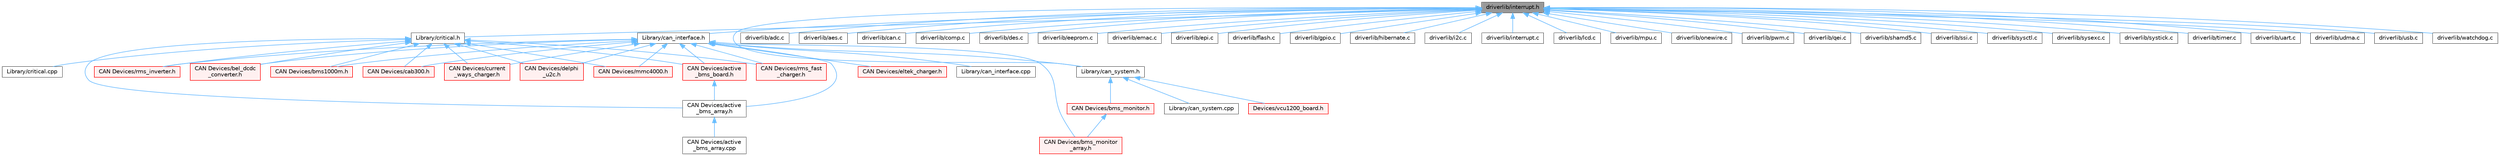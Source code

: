 digraph "driverlib/interrupt.h"
{
 // LATEX_PDF_SIZE
  bgcolor="transparent";
  edge [fontname=Helvetica,fontsize=10,labelfontname=Helvetica,labelfontsize=10];
  node [fontname=Helvetica,fontsize=10,shape=box,height=0.2,width=0.4];
  Node1 [label="driverlib/interrupt.h",height=0.2,width=0.4,color="gray40", fillcolor="grey60", style="filled", fontcolor="black",tooltip=" "];
  Node1 -> Node2 [dir="back",color="steelblue1",style="solid"];
  Node2 [label="Library/can_interface.h",height=0.2,width=0.4,color="grey40", fillcolor="white", style="filled",URL="$can__interface_8h.html",tooltip=" "];
  Node2 -> Node3 [dir="back",color="steelblue1",style="solid"];
  Node3 [label="CAN Devices/active\l_bms_array.h",height=0.2,width=0.4,color="grey40", fillcolor="white", style="filled",URL="$active__bms__array_8h.html",tooltip=" "];
  Node3 -> Node4 [dir="back",color="steelblue1",style="solid"];
  Node4 [label="CAN Devices/active\l_bms_array.cpp",height=0.2,width=0.4,color="grey40", fillcolor="white", style="filled",URL="$active__bms__array_8cpp.html",tooltip=" "];
  Node2 -> Node5 [dir="back",color="steelblue1",style="solid"];
  Node5 [label="CAN Devices/active\l_bms_board.h",height=0.2,width=0.4,color="red", fillcolor="#FFF0F0", style="filled",URL="$active__bms__board_8h.html",tooltip=" "];
  Node5 -> Node3 [dir="back",color="steelblue1",style="solid"];
  Node2 -> Node7 [dir="back",color="steelblue1",style="solid"];
  Node7 [label="CAN Devices/bel_dcdc\l_converter.h",height=0.2,width=0.4,color="red", fillcolor="#FFF0F0", style="filled",URL="$bel__dcdc__converter_8h.html",tooltip=" "];
  Node2 -> Node9 [dir="back",color="steelblue1",style="solid"];
  Node9 [label="CAN Devices/bms1000m.h",height=0.2,width=0.4,color="red", fillcolor="#FFF0F0", style="filled",URL="$bms1000m_8h.html",tooltip=" "];
  Node2 -> Node11 [dir="back",color="steelblue1",style="solid"];
  Node11 [label="CAN Devices/bms_monitor\l_array.h",height=0.2,width=0.4,color="red", fillcolor="#FFF0F0", style="filled",URL="$bms__monitor__array_8h.html",tooltip=" "];
  Node2 -> Node13 [dir="back",color="steelblue1",style="solid"];
  Node13 [label="CAN Devices/cab300.h",height=0.2,width=0.4,color="red", fillcolor="#FFF0F0", style="filled",URL="$cab300_8h.html",tooltip=" "];
  Node2 -> Node15 [dir="back",color="steelblue1",style="solid"];
  Node15 [label="CAN Devices/current\l_ways_charger.h",height=0.2,width=0.4,color="red", fillcolor="#FFF0F0", style="filled",URL="$current__ways__charger_8h.html",tooltip=" "];
  Node2 -> Node17 [dir="back",color="steelblue1",style="solid"];
  Node17 [label="CAN Devices/delphi\l_u2c.h",height=0.2,width=0.4,color="red", fillcolor="#FFF0F0", style="filled",URL="$delphi__u2c_8h.html",tooltip=" "];
  Node2 -> Node19 [dir="back",color="steelblue1",style="solid"];
  Node19 [label="CAN Devices/eltek_charger.h",height=0.2,width=0.4,color="red", fillcolor="#FFF0F0", style="filled",URL="$eltek__charger_8h.html",tooltip=" "];
  Node2 -> Node21 [dir="back",color="steelblue1",style="solid"];
  Node21 [label="CAN Devices/mmc4000.h",height=0.2,width=0.4,color="red", fillcolor="#FFF0F0", style="filled",URL="$mmc4000_8h.html",tooltip=" "];
  Node2 -> Node23 [dir="back",color="steelblue1",style="solid"];
  Node23 [label="CAN Devices/rms_fast\l_charger.h",height=0.2,width=0.4,color="red", fillcolor="#FFF0F0", style="filled",URL="$rms__fast__charger_8h.html",tooltip=" "];
  Node2 -> Node25 [dir="back",color="steelblue1",style="solid"];
  Node25 [label="CAN Devices/rms_inverter.h",height=0.2,width=0.4,color="red", fillcolor="#FFF0F0", style="filled",URL="$rms__inverter_8h.html",tooltip=" "];
  Node2 -> Node27 [dir="back",color="steelblue1",style="solid"];
  Node27 [label="Library/can_interface.cpp",height=0.2,width=0.4,color="grey40", fillcolor="white", style="filled",URL="$can__interface_8cpp.html",tooltip=" "];
  Node2 -> Node28 [dir="back",color="steelblue1",style="solid"];
  Node28 [label="Library/can_system.h",height=0.2,width=0.4,color="grey40", fillcolor="white", style="filled",URL="$can__system_8h.html",tooltip=" "];
  Node28 -> Node29 [dir="back",color="steelblue1",style="solid"];
  Node29 [label="CAN Devices/bms_monitor.h",height=0.2,width=0.4,color="red", fillcolor="#FFF0F0", style="filled",URL="$bms__monitor_8h.html",tooltip=" "];
  Node29 -> Node11 [dir="back",color="steelblue1",style="solid"];
  Node28 -> Node31 [dir="back",color="steelblue1",style="solid"];
  Node31 [label="Devices/vcu1200_board.h",height=0.2,width=0.4,color="red", fillcolor="#FFF0F0", style="filled",URL="$vcu1200__board_8h.html",tooltip=" "];
  Node28 -> Node41 [dir="back",color="steelblue1",style="solid"];
  Node41 [label="Library/can_system.cpp",height=0.2,width=0.4,color="grey40", fillcolor="white", style="filled",URL="$can__system_8cpp.html",tooltip=" "];
  Node1 -> Node28 [dir="back",color="steelblue1",style="solid"];
  Node1 -> Node42 [dir="back",color="steelblue1",style="solid"];
  Node42 [label="Library/critical.h",height=0.2,width=0.4,color="grey40", fillcolor="white", style="filled",URL="$critical_8h.html",tooltip=" "];
  Node42 -> Node3 [dir="back",color="steelblue1",style="solid"];
  Node42 -> Node5 [dir="back",color="steelblue1",style="solid"];
  Node42 -> Node7 [dir="back",color="steelblue1",style="solid"];
  Node42 -> Node9 [dir="back",color="steelblue1",style="solid"];
  Node42 -> Node13 [dir="back",color="steelblue1",style="solid"];
  Node42 -> Node15 [dir="back",color="steelblue1",style="solid"];
  Node42 -> Node17 [dir="back",color="steelblue1",style="solid"];
  Node42 -> Node21 [dir="back",color="steelblue1",style="solid"];
  Node42 -> Node23 [dir="back",color="steelblue1",style="solid"];
  Node42 -> Node25 [dir="back",color="steelblue1",style="solid"];
  Node42 -> Node43 [dir="back",color="steelblue1",style="solid"];
  Node43 [label="Library/critical.cpp",height=0.2,width=0.4,color="grey40", fillcolor="white", style="filled",URL="$critical_8cpp.html",tooltip=" "];
  Node1 -> Node44 [dir="back",color="steelblue1",style="solid"];
  Node44 [label="driverlib/adc.c",height=0.2,width=0.4,color="grey40", fillcolor="white", style="filled",URL="$adc_8c.html",tooltip=" "];
  Node1 -> Node45 [dir="back",color="steelblue1",style="solid"];
  Node45 [label="driverlib/aes.c",height=0.2,width=0.4,color="grey40", fillcolor="white", style="filled",URL="$aes_8c.html",tooltip=" "];
  Node1 -> Node46 [dir="back",color="steelblue1",style="solid"];
  Node46 [label="driverlib/can.c",height=0.2,width=0.4,color="grey40", fillcolor="white", style="filled",URL="$can_8c.html",tooltip=" "];
  Node1 -> Node47 [dir="back",color="steelblue1",style="solid"];
  Node47 [label="driverlib/comp.c",height=0.2,width=0.4,color="grey40", fillcolor="white", style="filled",URL="$comp_8c.html",tooltip=" "];
  Node1 -> Node48 [dir="back",color="steelblue1",style="solid"];
  Node48 [label="driverlib/des.c",height=0.2,width=0.4,color="grey40", fillcolor="white", style="filled",URL="$des_8c.html",tooltip=" "];
  Node1 -> Node49 [dir="back",color="steelblue1",style="solid"];
  Node49 [label="driverlib/eeprom.c",height=0.2,width=0.4,color="grey40", fillcolor="white", style="filled",URL="$eeprom_8c.html",tooltip=" "];
  Node1 -> Node50 [dir="back",color="steelblue1",style="solid"];
  Node50 [label="driverlib/emac.c",height=0.2,width=0.4,color="grey40", fillcolor="white", style="filled",URL="$emac_8c.html",tooltip=" "];
  Node1 -> Node51 [dir="back",color="steelblue1",style="solid"];
  Node51 [label="driverlib/epi.c",height=0.2,width=0.4,color="grey40", fillcolor="white", style="filled",URL="$epi_8c.html",tooltip=" "];
  Node1 -> Node52 [dir="back",color="steelblue1",style="solid"];
  Node52 [label="driverlib/flash.c",height=0.2,width=0.4,color="grey40", fillcolor="white", style="filled",URL="$flash_8c.html",tooltip=" "];
  Node1 -> Node53 [dir="back",color="steelblue1",style="solid"];
  Node53 [label="driverlib/gpio.c",height=0.2,width=0.4,color="grey40", fillcolor="white", style="filled",URL="$gpio_8c.html",tooltip=" "];
  Node1 -> Node54 [dir="back",color="steelblue1",style="solid"];
  Node54 [label="driverlib/hibernate.c",height=0.2,width=0.4,color="grey40", fillcolor="white", style="filled",URL="$hibernate_8c.html",tooltip=" "];
  Node1 -> Node55 [dir="back",color="steelblue1",style="solid"];
  Node55 [label="driverlib/i2c.c",height=0.2,width=0.4,color="grey40", fillcolor="white", style="filled",URL="$i2c_8c.html",tooltip=" "];
  Node1 -> Node56 [dir="back",color="steelblue1",style="solid"];
  Node56 [label="driverlib/interrupt.c",height=0.2,width=0.4,color="grey40", fillcolor="white", style="filled",URL="$interrupt_8c.html",tooltip=" "];
  Node1 -> Node57 [dir="back",color="steelblue1",style="solid"];
  Node57 [label="driverlib/lcd.c",height=0.2,width=0.4,color="grey40", fillcolor="white", style="filled",URL="$lcd_8c.html",tooltip=" "];
  Node1 -> Node58 [dir="back",color="steelblue1",style="solid"];
  Node58 [label="driverlib/mpu.c",height=0.2,width=0.4,color="grey40", fillcolor="white", style="filled",URL="$mpu_8c.html",tooltip=" "];
  Node1 -> Node59 [dir="back",color="steelblue1",style="solid"];
  Node59 [label="driverlib/onewire.c",height=0.2,width=0.4,color="grey40", fillcolor="white", style="filled",URL="$onewire_8c.html",tooltip=" "];
  Node1 -> Node60 [dir="back",color="steelblue1",style="solid"];
  Node60 [label="driverlib/pwm.c",height=0.2,width=0.4,color="grey40", fillcolor="white", style="filled",URL="$pwm_8c.html",tooltip=" "];
  Node1 -> Node61 [dir="back",color="steelblue1",style="solid"];
  Node61 [label="driverlib/qei.c",height=0.2,width=0.4,color="grey40", fillcolor="white", style="filled",URL="$qei_8c.html",tooltip=" "];
  Node1 -> Node62 [dir="back",color="steelblue1",style="solid"];
  Node62 [label="driverlib/shamd5.c",height=0.2,width=0.4,color="grey40", fillcolor="white", style="filled",URL="$shamd5_8c.html",tooltip=" "];
  Node1 -> Node63 [dir="back",color="steelblue1",style="solid"];
  Node63 [label="driverlib/ssi.c",height=0.2,width=0.4,color="grey40", fillcolor="white", style="filled",URL="$ssi_8c.html",tooltip=" "];
  Node1 -> Node64 [dir="back",color="steelblue1",style="solid"];
  Node64 [label="driverlib/sysctl.c",height=0.2,width=0.4,color="grey40", fillcolor="white", style="filled",URL="$sysctl_8c.html",tooltip=" "];
  Node1 -> Node65 [dir="back",color="steelblue1",style="solid"];
  Node65 [label="driverlib/sysexc.c",height=0.2,width=0.4,color="grey40", fillcolor="white", style="filled",URL="$sysexc_8c.html",tooltip=" "];
  Node1 -> Node66 [dir="back",color="steelblue1",style="solid"];
  Node66 [label="driverlib/systick.c",height=0.2,width=0.4,color="grey40", fillcolor="white", style="filled",URL="$systick_8c.html",tooltip=" "];
  Node1 -> Node67 [dir="back",color="steelblue1",style="solid"];
  Node67 [label="driverlib/timer.c",height=0.2,width=0.4,color="grey40", fillcolor="white", style="filled",URL="$timer_8c.html",tooltip=" "];
  Node1 -> Node68 [dir="back",color="steelblue1",style="solid"];
  Node68 [label="driverlib/uart.c",height=0.2,width=0.4,color="grey40", fillcolor="white", style="filled",URL="$uart_8c.html",tooltip=" "];
  Node1 -> Node69 [dir="back",color="steelblue1",style="solid"];
  Node69 [label="driverlib/udma.c",height=0.2,width=0.4,color="grey40", fillcolor="white", style="filled",URL="$udma_8c.html",tooltip=" "];
  Node1 -> Node70 [dir="back",color="steelblue1",style="solid"];
  Node70 [label="driverlib/usb.c",height=0.2,width=0.4,color="grey40", fillcolor="white", style="filled",URL="$usb_8c.html",tooltip=" "];
  Node1 -> Node71 [dir="back",color="steelblue1",style="solid"];
  Node71 [label="driverlib/watchdog.c",height=0.2,width=0.4,color="grey40", fillcolor="white", style="filled",URL="$watchdog_8c.html",tooltip=" "];
}
